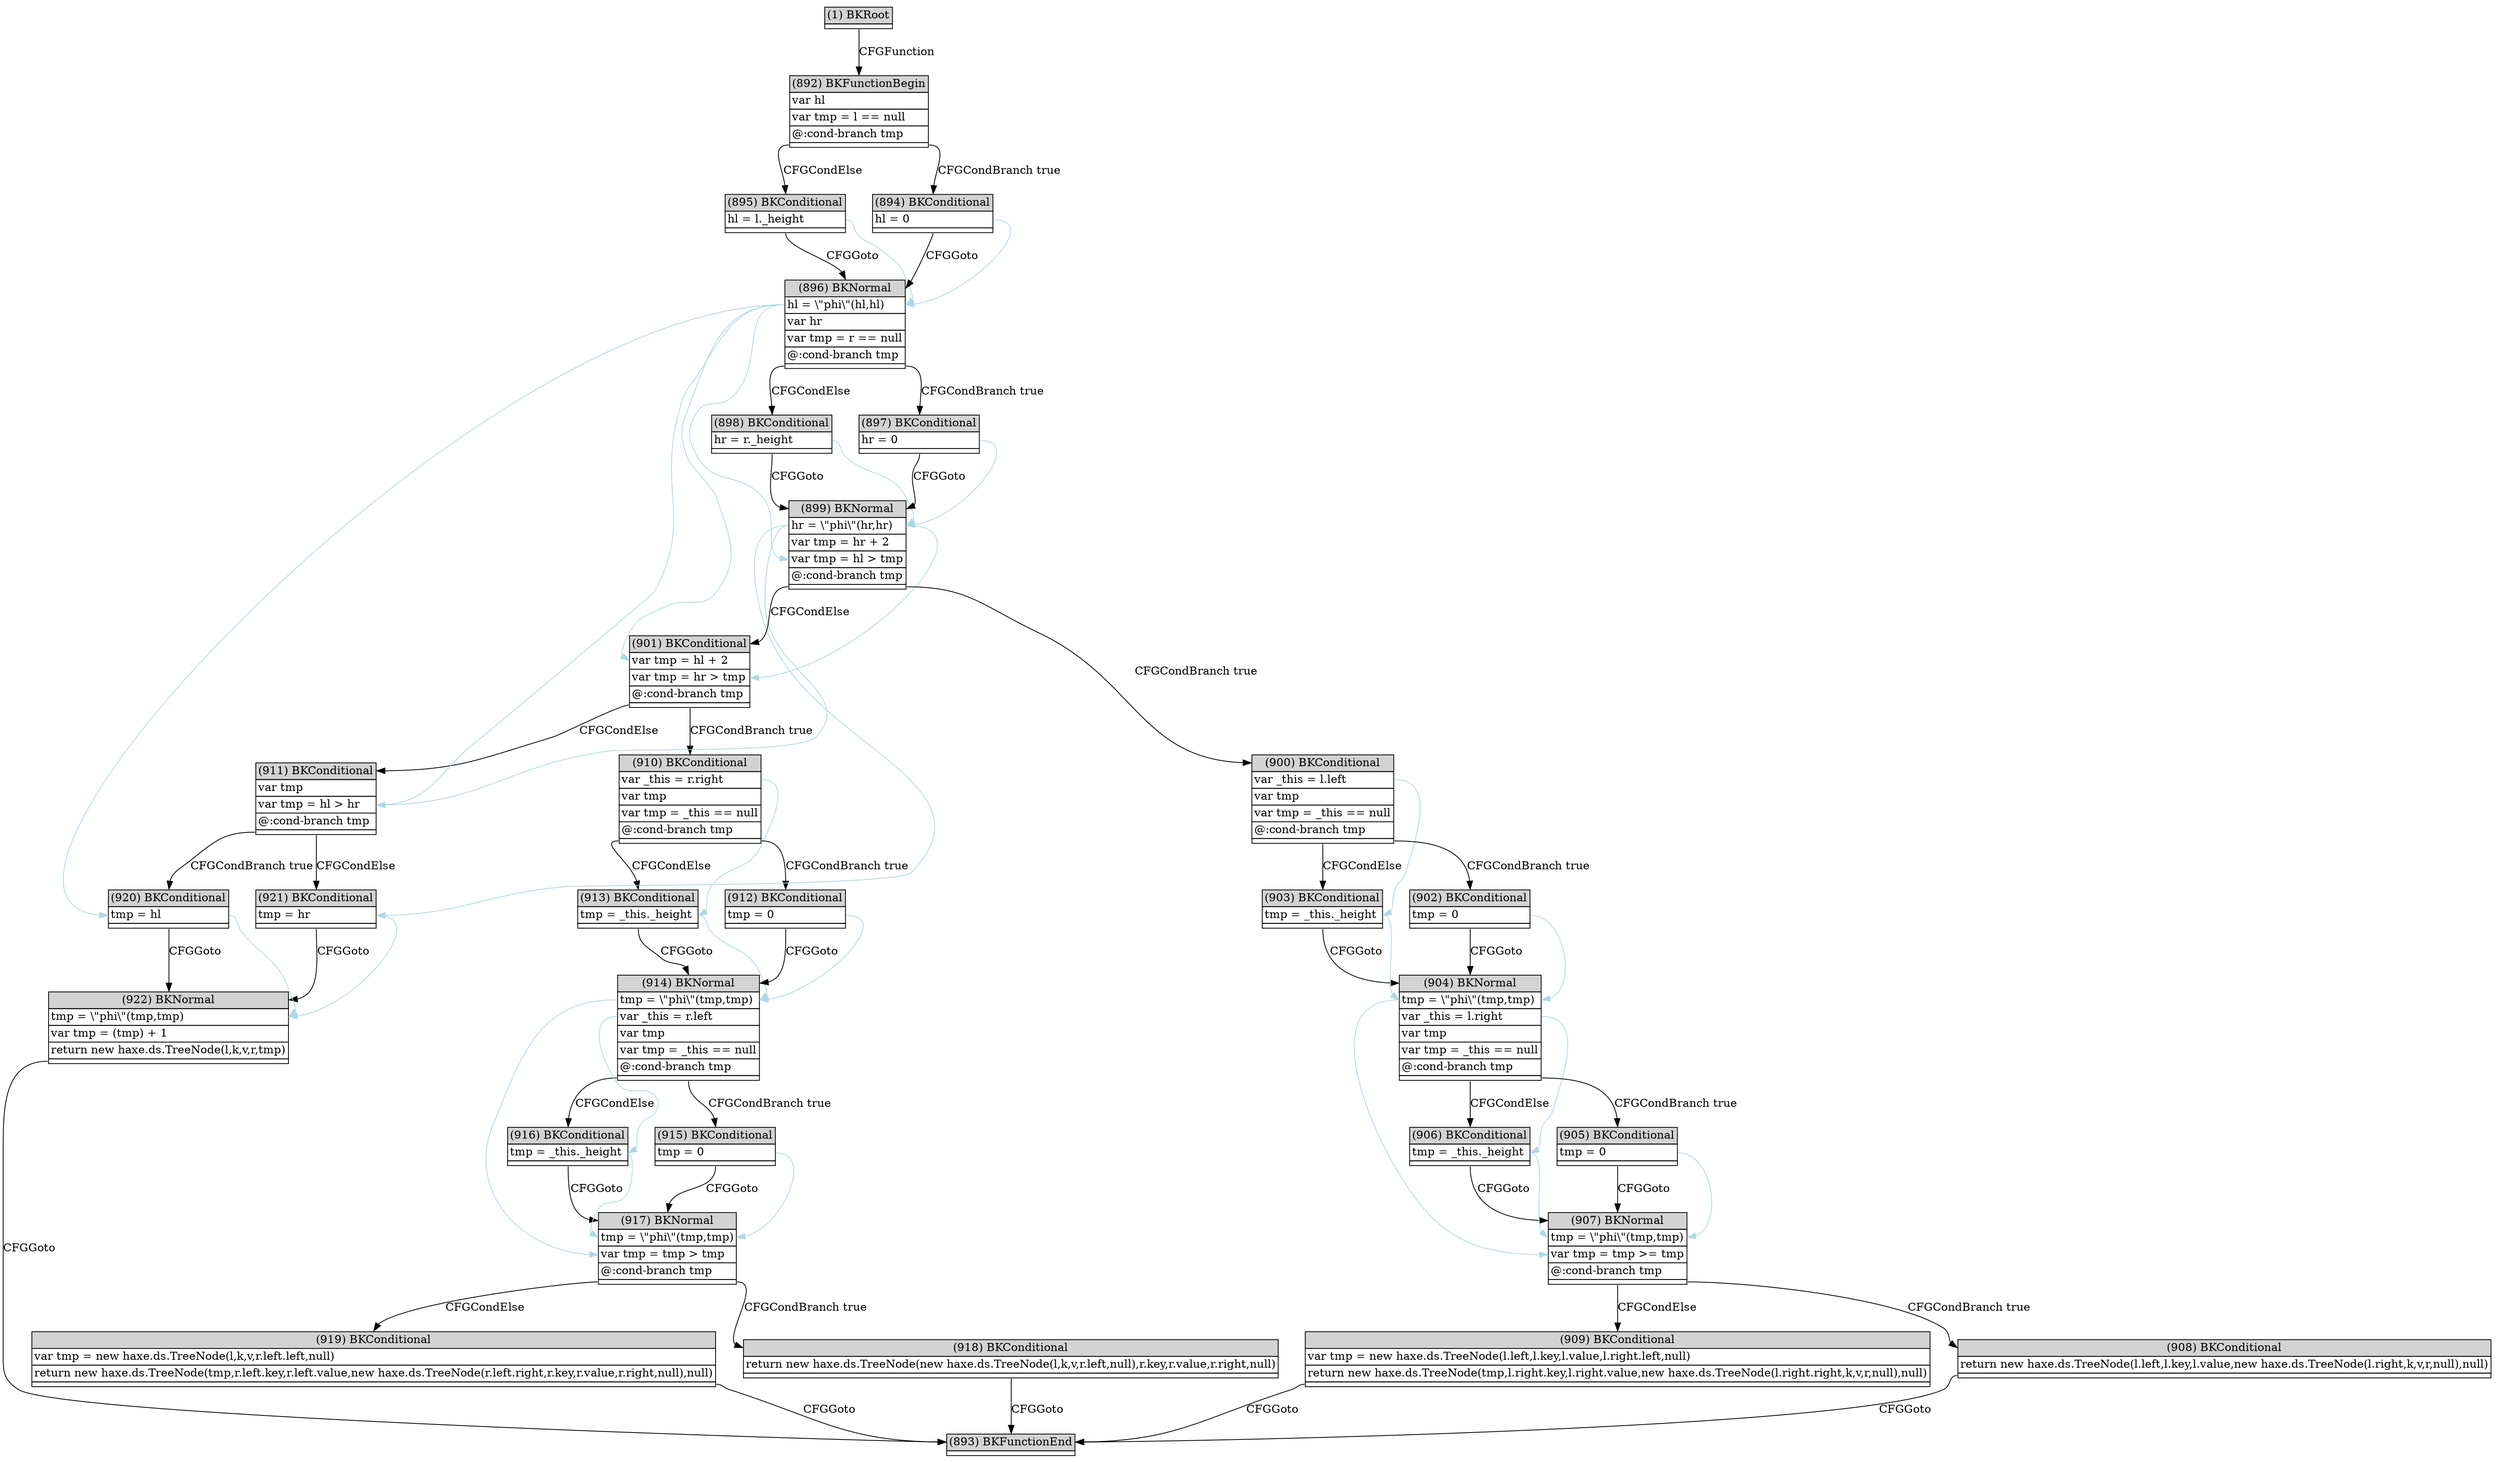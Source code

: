 digraph graphname {
	node [shape=plaintext];
n922[label=<<table BORDER="0" CELLBORDER="1" CELLSPACING="0">
	<tr><td port="in" bgcolor="lightgray">(922) BKNormal</td></tr>
	<tr><td port="ep0" align="left">tmp = \"phi\"(tmp,tmp)</td></tr>
	<tr><td port="e0" align="left">var tmp = (tmp) + 1</td></tr>
	<tr><td port="e1" align="left">return new haxe.ds.TreeNode(l,k,v,r,tmp)</td></tr>
	<tr><td port="out"></td></tr>
</table>>];
n921[label=<<table BORDER="0" CELLBORDER="1" CELLSPACING="0">
	<tr><td port="in" bgcolor="lightgray">(921) BKConditional</td></tr>
	<tr><td port="e0" align="left">tmp = hr</td></tr>
	<tr><td port="out"></td></tr>
</table>>];
n920[label=<<table BORDER="0" CELLBORDER="1" CELLSPACING="0">
	<tr><td port="in" bgcolor="lightgray">(920) BKConditional</td></tr>
	<tr><td port="e0" align="left">tmp = hl</td></tr>
	<tr><td port="out"></td></tr>
</table>>];
n919[label=<<table BORDER="0" CELLBORDER="1" CELLSPACING="0">
	<tr><td port="in" bgcolor="lightgray">(919) BKConditional</td></tr>
	<tr><td port="e0" align="left">var tmp = new haxe.ds.TreeNode(l,k,v,r.left.left,null)</td></tr>
	<tr><td port="e1" align="left">return new haxe.ds.TreeNode(tmp,r.left.key,r.left.value,new haxe.ds.TreeNode(r.left.right,r.key,r.value,r.right,null),null)</td></tr>
	<tr><td port="out"></td></tr>
</table>>];
n918[label=<<table BORDER="0" CELLBORDER="1" CELLSPACING="0">
	<tr><td port="in" bgcolor="lightgray">(918) BKConditional</td></tr>
	<tr><td port="e0" align="left">return new haxe.ds.TreeNode(new haxe.ds.TreeNode(l,k,v,r.left,null),r.key,r.value,r.right,null)</td></tr>
	<tr><td port="out"></td></tr>
</table>>];
n917[label=<<table BORDER="0" CELLBORDER="1" CELLSPACING="0">
	<tr><td port="in" bgcolor="lightgray">(917) BKNormal</td></tr>
	<tr><td port="ep0" align="left">tmp = \"phi\"(tmp,tmp)</td></tr>
	<tr><td port="e0" align="left">var tmp = tmp &gt; tmp</td></tr>
	<tr><td port="e1" align="left">@:cond-branch tmp</td></tr>
	<tr><td port="out"></td></tr>
</table>>];
n916[label=<<table BORDER="0" CELLBORDER="1" CELLSPACING="0">
	<tr><td port="in" bgcolor="lightgray">(916) BKConditional</td></tr>
	<tr><td port="e0" align="left">tmp = _this._height</td></tr>
	<tr><td port="out"></td></tr>
</table>>];
n915[label=<<table BORDER="0" CELLBORDER="1" CELLSPACING="0">
	<tr><td port="in" bgcolor="lightgray">(915) BKConditional</td></tr>
	<tr><td port="e0" align="left">tmp = 0</td></tr>
	<tr><td port="out"></td></tr>
</table>>];
n914[label=<<table BORDER="0" CELLBORDER="1" CELLSPACING="0">
	<tr><td port="in" bgcolor="lightgray">(914) BKNormal</td></tr>
	<tr><td port="ep0" align="left">tmp = \"phi\"(tmp,tmp)</td></tr>
	<tr><td port="e0" align="left">var _this = r.left</td></tr>
	<tr><td port="e1" align="left">var tmp</td></tr>
	<tr><td port="e2" align="left">var tmp = _this == null</td></tr>
	<tr><td port="e3" align="left">@:cond-branch tmp</td></tr>
	<tr><td port="out"></td></tr>
</table>>];
n913[label=<<table BORDER="0" CELLBORDER="1" CELLSPACING="0">
	<tr><td port="in" bgcolor="lightgray">(913) BKConditional</td></tr>
	<tr><td port="e0" align="left">tmp = _this._height</td></tr>
	<tr><td port="out"></td></tr>
</table>>];
n912[label=<<table BORDER="0" CELLBORDER="1" CELLSPACING="0">
	<tr><td port="in" bgcolor="lightgray">(912) BKConditional</td></tr>
	<tr><td port="e0" align="left">tmp = 0</td></tr>
	<tr><td port="out"></td></tr>
</table>>];
n911[label=<<table BORDER="0" CELLBORDER="1" CELLSPACING="0">
	<tr><td port="in" bgcolor="lightgray">(911) BKConditional</td></tr>
	<tr><td port="e0" align="left">var tmp</td></tr>
	<tr><td port="e1" align="left">var tmp = hl &gt; hr</td></tr>
	<tr><td port="e2" align="left">@:cond-branch tmp</td></tr>
	<tr><td port="out"></td></tr>
</table>>];
n910[label=<<table BORDER="0" CELLBORDER="1" CELLSPACING="0">
	<tr><td port="in" bgcolor="lightgray">(910) BKConditional</td></tr>
	<tr><td port="e0" align="left">var _this = r.right</td></tr>
	<tr><td port="e1" align="left">var tmp</td></tr>
	<tr><td port="e2" align="left">var tmp = _this == null</td></tr>
	<tr><td port="e3" align="left">@:cond-branch tmp</td></tr>
	<tr><td port="out"></td></tr>
</table>>];
n909[label=<<table BORDER="0" CELLBORDER="1" CELLSPACING="0">
	<tr><td port="in" bgcolor="lightgray">(909) BKConditional</td></tr>
	<tr><td port="e0" align="left">var tmp = new haxe.ds.TreeNode(l.left,l.key,l.value,l.right.left,null)</td></tr>
	<tr><td port="e1" align="left">return new haxe.ds.TreeNode(tmp,l.right.key,l.right.value,new haxe.ds.TreeNode(l.right.right,k,v,r,null),null)</td></tr>
	<tr><td port="out"></td></tr>
</table>>];
n908[label=<<table BORDER="0" CELLBORDER="1" CELLSPACING="0">
	<tr><td port="in" bgcolor="lightgray">(908) BKConditional</td></tr>
	<tr><td port="e0" align="left">return new haxe.ds.TreeNode(l.left,l.key,l.value,new haxe.ds.TreeNode(l.right,k,v,r,null),null)</td></tr>
	<tr><td port="out"></td></tr>
</table>>];
n907[label=<<table BORDER="0" CELLBORDER="1" CELLSPACING="0">
	<tr><td port="in" bgcolor="lightgray">(907) BKNormal</td></tr>
	<tr><td port="ep0" align="left">tmp = \"phi\"(tmp,tmp)</td></tr>
	<tr><td port="e0" align="left">var tmp = tmp &gt;= tmp</td></tr>
	<tr><td port="e1" align="left">@:cond-branch tmp</td></tr>
	<tr><td port="out"></td></tr>
</table>>];
n906[label=<<table BORDER="0" CELLBORDER="1" CELLSPACING="0">
	<tr><td port="in" bgcolor="lightgray">(906) BKConditional</td></tr>
	<tr><td port="e0" align="left">tmp = _this._height</td></tr>
	<tr><td port="out"></td></tr>
</table>>];
n905[label=<<table BORDER="0" CELLBORDER="1" CELLSPACING="0">
	<tr><td port="in" bgcolor="lightgray">(905) BKConditional</td></tr>
	<tr><td port="e0" align="left">tmp = 0</td></tr>
	<tr><td port="out"></td></tr>
</table>>];
n904[label=<<table BORDER="0" CELLBORDER="1" CELLSPACING="0">
	<tr><td port="in" bgcolor="lightgray">(904) BKNormal</td></tr>
	<tr><td port="ep0" align="left">tmp = \"phi\"(tmp,tmp)</td></tr>
	<tr><td port="e0" align="left">var _this = l.right</td></tr>
	<tr><td port="e1" align="left">var tmp</td></tr>
	<tr><td port="e2" align="left">var tmp = _this == null</td></tr>
	<tr><td port="e3" align="left">@:cond-branch tmp</td></tr>
	<tr><td port="out"></td></tr>
</table>>];
n903[label=<<table BORDER="0" CELLBORDER="1" CELLSPACING="0">
	<tr><td port="in" bgcolor="lightgray">(903) BKConditional</td></tr>
	<tr><td port="e0" align="left">tmp = _this._height</td></tr>
	<tr><td port="out"></td></tr>
</table>>];
n902[label=<<table BORDER="0" CELLBORDER="1" CELLSPACING="0">
	<tr><td port="in" bgcolor="lightgray">(902) BKConditional</td></tr>
	<tr><td port="e0" align="left">tmp = 0</td></tr>
	<tr><td port="out"></td></tr>
</table>>];
n901[label=<<table BORDER="0" CELLBORDER="1" CELLSPACING="0">
	<tr><td port="in" bgcolor="lightgray">(901) BKConditional</td></tr>
	<tr><td port="e0" align="left">var tmp = hl + 2</td></tr>
	<tr><td port="e1" align="left">var tmp = hr &gt; tmp</td></tr>
	<tr><td port="e2" align="left">@:cond-branch tmp</td></tr>
	<tr><td port="out"></td></tr>
</table>>];
n900[label=<<table BORDER="0" CELLBORDER="1" CELLSPACING="0">
	<tr><td port="in" bgcolor="lightgray">(900) BKConditional</td></tr>
	<tr><td port="e0" align="left">var _this = l.left</td></tr>
	<tr><td port="e1" align="left">var tmp</td></tr>
	<tr><td port="e2" align="left">var tmp = _this == null</td></tr>
	<tr><td port="e3" align="left">@:cond-branch tmp</td></tr>
	<tr><td port="out"></td></tr>
</table>>];
n899[label=<<table BORDER="0" CELLBORDER="1" CELLSPACING="0">
	<tr><td port="in" bgcolor="lightgray">(899) BKNormal</td></tr>
	<tr><td port="ep0" align="left">hr = \"phi\"(hr,hr)</td></tr>
	<tr><td port="e0" align="left">var tmp = hr + 2</td></tr>
	<tr><td port="e1" align="left">var tmp = hl &gt; tmp</td></tr>
	<tr><td port="e2" align="left">@:cond-branch tmp</td></tr>
	<tr><td port="out"></td></tr>
</table>>];
n898[label=<<table BORDER="0" CELLBORDER="1" CELLSPACING="0">
	<tr><td port="in" bgcolor="lightgray">(898) BKConditional</td></tr>
	<tr><td port="e0" align="left">hr = r._height</td></tr>
	<tr><td port="out"></td></tr>
</table>>];
n897[label=<<table BORDER="0" CELLBORDER="1" CELLSPACING="0">
	<tr><td port="in" bgcolor="lightgray">(897) BKConditional</td></tr>
	<tr><td port="e0" align="left">hr = 0</td></tr>
	<tr><td port="out"></td></tr>
</table>>];
n896[label=<<table BORDER="0" CELLBORDER="1" CELLSPACING="0">
	<tr><td port="in" bgcolor="lightgray">(896) BKNormal</td></tr>
	<tr><td port="ep0" align="left">hl = \"phi\"(hl,hl)</td></tr>
	<tr><td port="e0" align="left">var hr</td></tr>
	<tr><td port="e1" align="left">var tmp = r == null</td></tr>
	<tr><td port="e2" align="left">@:cond-branch tmp</td></tr>
	<tr><td port="out"></td></tr>
</table>>];
n895[label=<<table BORDER="0" CELLBORDER="1" CELLSPACING="0">
	<tr><td port="in" bgcolor="lightgray">(895) BKConditional</td></tr>
	<tr><td port="e0" align="left">hl = l._height</td></tr>
	<tr><td port="out"></td></tr>
</table>>];
n894[label=<<table BORDER="0" CELLBORDER="1" CELLSPACING="0">
	<tr><td port="in" bgcolor="lightgray">(894) BKConditional</td></tr>
	<tr><td port="e0" align="left">hl = 0</td></tr>
	<tr><td port="out"></td></tr>
</table>>];
n893[label=<<table BORDER="0" CELLBORDER="1" CELLSPACING="0">
	<tr><td port="in" bgcolor="lightgray">(893) BKFunctionEnd</td></tr>
	<tr><td port="out"></td></tr>
</table>>];
n892[label=<<table BORDER="0" CELLBORDER="1" CELLSPACING="0">
	<tr><td port="in" bgcolor="lightgray">(892) BKFunctionBegin</td></tr>
	<tr><td port="e0" align="left">var hl</td></tr>
	<tr><td port="e1" align="left">var tmp = l == null</td></tr>
	<tr><td port="e2" align="left">@:cond-branch tmp</td></tr>
	<tr><td port="out"></td></tr>
</table>>];
n1[label=<<table BORDER="0" CELLBORDER="1" CELLSPACING="0">
	<tr><td port="in" bgcolor="lightgray">(1) BKRoot</td></tr>
	<tr><td port="out"></td></tr>
</table>>];
n1:out -> n892:in[label="CFGFunction"];
n892:out -> n895:in[label="CFGCondElse"];
n892:out -> n894:in[label="CFGCondBranch true"];
n894:out -> n896:in[label="CFGGoto"];
n896:out -> n898:in[label="CFGCondElse"];
n896:out -> n897:in[label="CFGCondBranch true"];
n897:out -> n899:in[label="CFGGoto"];
n899:out -> n901:in[label="CFGCondElse"];
n899:out -> n900:in[label="CFGCondBranch true"];
n900:out -> n903:in[label="CFGCondElse"];
n900:out -> n902:in[label="CFGCondBranch true"];
n902:out -> n904:in[label="CFGGoto"];
n904:out -> n906:in[label="CFGCondElse"];
n904:out -> n905:in[label="CFGCondBranch true"];
n905:out -> n907:in[label="CFGGoto"];
n907:out -> n909:in[label="CFGCondElse"];
n907:out -> n908:in[label="CFGCondBranch true"];
n908:out -> n893:in[label="CFGGoto"];
n909:out -> n893:in[label="CFGGoto"];
n906:out -> n907:in[label="CFGGoto"];
n903:out -> n904:in[label="CFGGoto"];
n901:out -> n911:in[label="CFGCondElse"];
n901:out -> n910:in[label="CFGCondBranch true"];
n910:out -> n913:in[label="CFGCondElse"];
n910:out -> n912:in[label="CFGCondBranch true"];
n912:out -> n914:in[label="CFGGoto"];
n914:out -> n916:in[label="CFGCondElse"];
n914:out -> n915:in[label="CFGCondBranch true"];
n915:out -> n917:in[label="CFGGoto"];
n917:out -> n919:in[label="CFGCondElse"];
n917:out -> n918:in[label="CFGCondBranch true"];
n918:out -> n893:in[label="CFGGoto"];
n919:out -> n893:in[label="CFGGoto"];
n916:out -> n917:in[label="CFGGoto"];
n913:out -> n914:in[label="CFGGoto"];
n911:out -> n921:in[label="CFGCondElse"];
n911:out -> n920:in[label="CFGCondBranch true"];
n920:out -> n922:in[label="CFGGoto"];
n922:out -> n893:in[label="CFGGoto"];
n921:out -> n922:in[label="CFGGoto"];
n898:out -> n899:in[label="CFGGoto"];
n895:out -> n896:in[label="CFGGoto"];
n894:e0 -> n896:ep0[color=lightblue,constraint=false];
n896:ep0 -> n920:e0[color=lightblue,constraint=false];
n896:ep0 -> n911:e1[color=lightblue,constraint=false];
n896:ep0 -> n901:e0[color=lightblue,constraint=false];
n896:ep0 -> n899:e1[color=lightblue,constraint=false];
n897:e0 -> n899:ep0[color=lightblue,constraint=false];
n899:ep0 -> n921:e0[color=lightblue,constraint=false];
n899:ep0 -> n911:e1[color=lightblue,constraint=false];
n899:ep0 -> n901:e1[color=lightblue,constraint=false];
n900:e0 -> n903:e0[color=lightblue,constraint=false];
n902:e0 -> n904:ep0[color=lightblue,constraint=false];
n904:ep0 -> n907:e0[color=lightblue,constraint=false];
n904:e0 -> n906:e0[color=lightblue,constraint=false];
n905:e0 -> n907:ep0[color=lightblue,constraint=false];
n906:e0 -> n907:ep0[color=lightblue,constraint=false];
n903:e0 -> n904:ep0[color=lightblue,constraint=false];
n910:e0 -> n913:e0[color=lightblue,constraint=false];
n912:e0 -> n914:ep0[color=lightblue,constraint=false];
n914:ep0 -> n917:e0[color=lightblue,constraint=false];
n914:e0 -> n916:e0[color=lightblue,constraint=false];
n915:e0 -> n917:ep0[color=lightblue,constraint=false];
n916:e0 -> n917:ep0[color=lightblue,constraint=false];
n913:e0 -> n914:ep0[color=lightblue,constraint=false];
n920:e0 -> n922:ep0[color=lightblue,constraint=false];
n921:e0 -> n922:ep0[color=lightblue,constraint=false];
n898:e0 -> n899:ep0[color=lightblue,constraint=false];
n895:e0 -> n896:ep0[color=lightblue,constraint=false];
}
